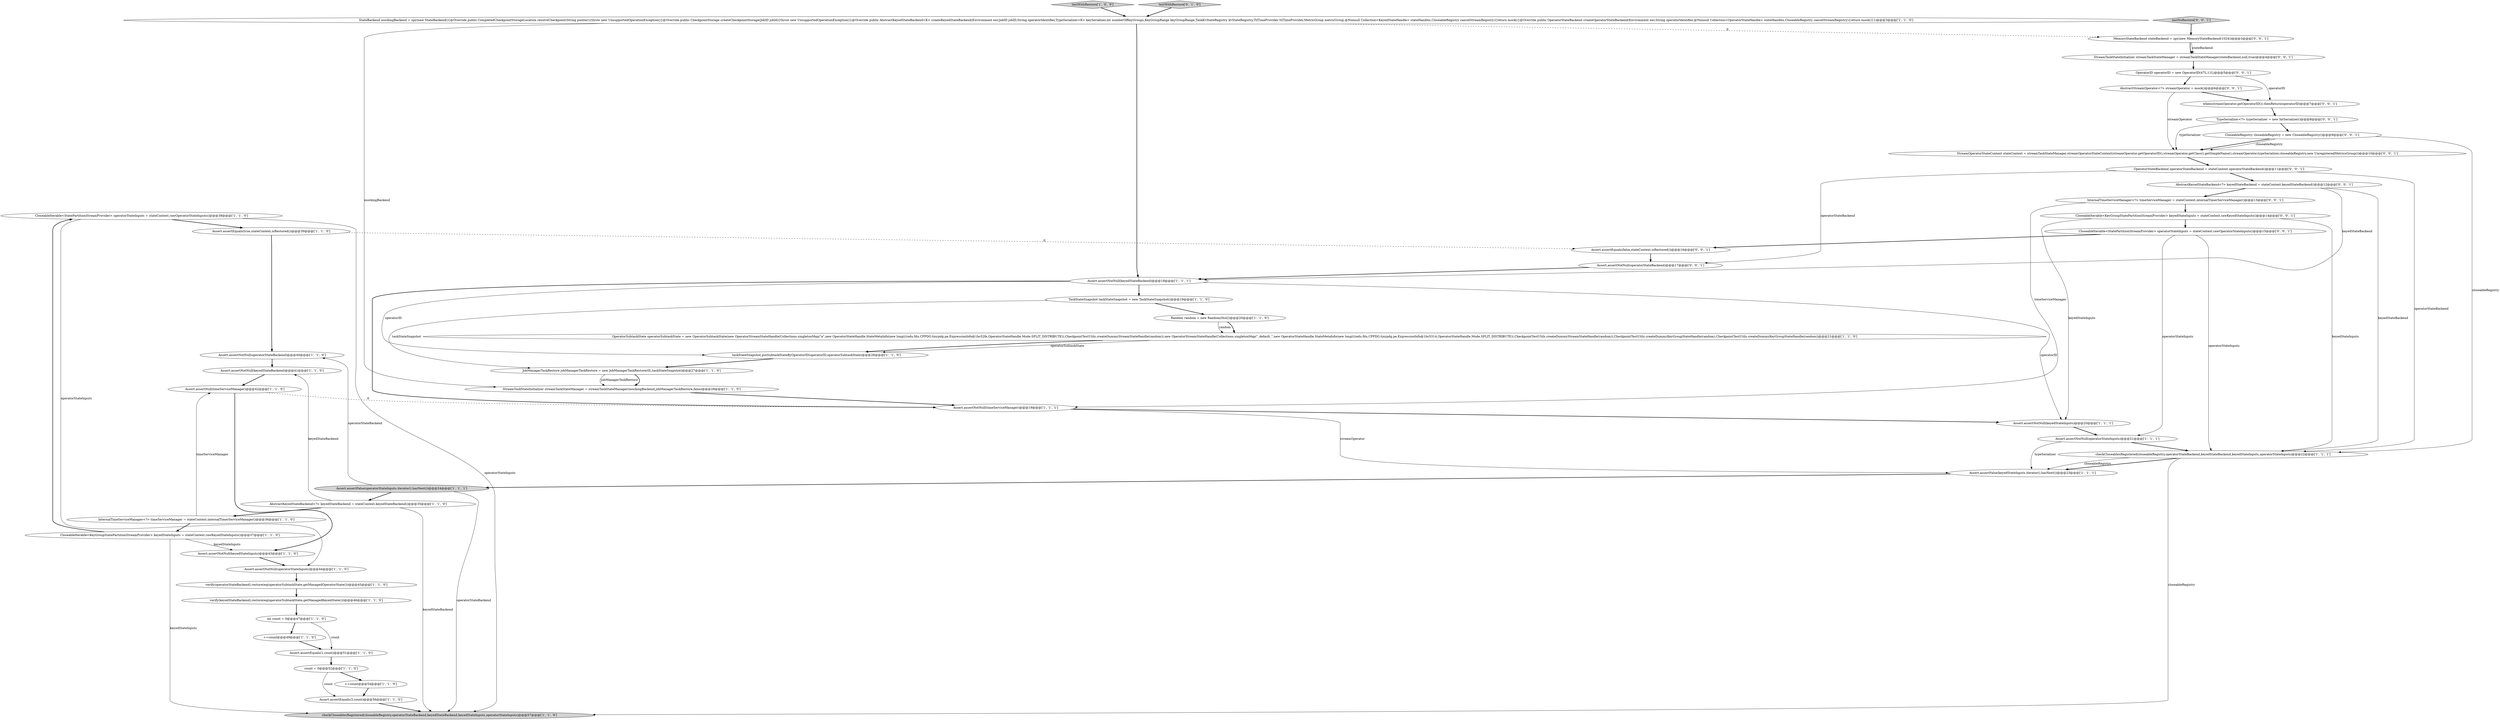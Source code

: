 digraph {
23 [style = filled, label = "count = 0@@@52@@@['1', '1', '0']", fillcolor = white, shape = ellipse image = "AAA0AAABBB1BBB"];
11 [style = filled, label = "StreamTaskStateInitializer streamTaskStateManager = streamTaskStateManager(mockingBackend,jobManagerTaskRestore,false)@@@28@@@['1', '1', '0']", fillcolor = white, shape = ellipse image = "AAA0AAABBB1BBB"];
31 [style = filled, label = "CloseableIterable<StatePartitionStreamProvider> operatorStateInputs = stateContext.rawOperatorStateInputs()@@@38@@@['1', '1', '0']", fillcolor = white, shape = ellipse image = "AAA0AAABBB1BBB"];
4 [style = filled, label = "Random random = new Random(0x42)@@@20@@@['1', '1', '0']", fillcolor = white, shape = ellipse image = "AAA0AAABBB1BBB"];
43 [style = filled, label = "AbstractKeyedStateBackend<?> keyedStateBackend = stateContext.keyedStateBackend()@@@12@@@['0', '0', '1']", fillcolor = white, shape = ellipse image = "AAA0AAABBB3BBB"];
41 [style = filled, label = "OperatorID operatorID = new OperatorID(47L,11L)@@@5@@@['0', '0', '1']", fillcolor = white, shape = ellipse image = "AAA0AAABBB3BBB"];
49 [style = filled, label = "AbstractStreamOperator<?> streamOperator = mock()@@@6@@@['0', '0', '1']", fillcolor = white, shape = ellipse image = "AAA0AAABBB3BBB"];
2 [style = filled, label = "++count@@@49@@@['1', '1', '0']", fillcolor = white, shape = ellipse image = "AAA0AAABBB1BBB"];
24 [style = filled, label = "Assert.assertNotNull(operatorStateInputs)@@@44@@@['1', '1', '0']", fillcolor = white, shape = ellipse image = "AAA0AAABBB1BBB"];
0 [style = filled, label = "TaskStateSnapshot taskStateSnapshot = new TaskStateSnapshot()@@@19@@@['1', '1', '0']", fillcolor = white, shape = ellipse image = "AAA0AAABBB1BBB"];
32 [style = filled, label = "Assert.assertNotNull(timeServiceManager)@@@19@@@['1', '1', '1']", fillcolor = white, shape = ellipse image = "AAA0AAABBB1BBB"];
36 [style = filled, label = "CloseableRegistry closeableRegistry = new CloseableRegistry()@@@9@@@['0', '0', '1']", fillcolor = white, shape = ellipse image = "AAA0AAABBB3BBB"];
10 [style = filled, label = "Assert.assertNotNull(keyedStateInputs)@@@43@@@['1', '1', '0']", fillcolor = white, shape = ellipse image = "AAA0AAABBB1BBB"];
13 [style = filled, label = "verify(operatorStateBackend).restore(eq(operatorSubtaskState.getManagedOperatorState()))@@@45@@@['1', '1', '0']", fillcolor = white, shape = ellipse image = "AAA0AAABBB1BBB"];
16 [style = filled, label = "Assert.assertFalse(operatorStateInputs.iterator().hasNext())@@@24@@@['1', '1', '1']", fillcolor = lightgray, shape = ellipse image = "AAA0AAABBB1BBB"];
30 [style = filled, label = "Assert.assertEquals(true,stateContext.isRestored())@@@39@@@['1', '1', '0']", fillcolor = white, shape = ellipse image = "AAA0AAABBB1BBB"];
47 [style = filled, label = "CloseableIterable<KeyGroupStatePartitionStreamProvider> keyedStateInputs = stateContext.rawKeyedStateInputs()@@@14@@@['0', '0', '1']", fillcolor = white, shape = ellipse image = "AAA0AAABBB3BBB"];
44 [style = filled, label = "StreamOperatorStateContext stateContext = streamTaskStateManager.streamOperatorStateContext(streamOperator.getOperatorID(),streamOperator.getClass().getSimpleName(),streamOperator,typeSerializer,closeableRegistry,new UnregisteredMetricsGroup())@@@10@@@['0', '0', '1']", fillcolor = white, shape = ellipse image = "AAA0AAABBB3BBB"];
1 [style = filled, label = "Assert.assertNotNull(keyedStateInputs)@@@20@@@['1', '1', '1']", fillcolor = white, shape = ellipse image = "AAA0AAABBB1BBB"];
45 [style = filled, label = "MemoryStateBackend stateBackend = spy(new MemoryStateBackend(1024))@@@3@@@['0', '0', '1']", fillcolor = white, shape = ellipse image = "AAA0AAABBB3BBB"];
19 [style = filled, label = "int count = 0@@@47@@@['1', '1', '0']", fillcolor = white, shape = ellipse image = "AAA0AAABBB1BBB"];
35 [style = filled, label = "CloseableIterable<StatePartitionStreamProvider> operatorStateInputs = stateContext.rawOperatorStateInputs()@@@15@@@['0', '0', '1']", fillcolor = white, shape = ellipse image = "AAA0AAABBB3BBB"];
42 [style = filled, label = "Assert.assertNotNull(operatorStateBackend)@@@17@@@['0', '0', '1']", fillcolor = white, shape = ellipse image = "AAA0AAABBB3BBB"];
7 [style = filled, label = "checkCloseablesRegistered(closeableRegistry,operatorStateBackend,keyedStateBackend,keyedStateInputs,operatorStateInputs)@@@22@@@['1', '1', '1']", fillcolor = white, shape = ellipse image = "AAA0AAABBB1BBB"];
29 [style = filled, label = "Assert.assertEquals(3,count)@@@56@@@['1', '1', '0']", fillcolor = white, shape = ellipse image = "AAA0AAABBB1BBB"];
14 [style = filled, label = "verify(keyedStateBackend).restore(eq(operatorSubtaskState.getManagedKeyedState()))@@@46@@@['1', '1', '0']", fillcolor = white, shape = ellipse image = "AAA0AAABBB1BBB"];
26 [style = filled, label = "CloseableIterable<KeyGroupStatePartitionStreamProvider> keyedStateInputs = stateContext.rawKeyedStateInputs()@@@37@@@['1', '1', '0']", fillcolor = white, shape = ellipse image = "AAA0AAABBB1BBB"];
3 [style = filled, label = "StateBackend mockingBackend = spy(new StateBackend(){@Override public CompletedCheckpointStorageLocation resolveCheckpoint(String pointer){throw new UnsupportedOperationException()}@Override public CheckpointStorage createCheckpointStorage(JobID jobId){throw new UnsupportedOperationException()}@Override public AbstractKeyedStateBackend<K> createKeyedStateBackend(Environment env,JobID jobID,String operatorIdentifier,TypeSerializer<K> keySerializer,int numberOfKeyGroups,KeyGroupRange keyGroupRange,TaskKvStateRegistry kvStateRegistry,TtlTimeProvider ttlTimeProvider,MetricGroup metricGroup,@Nonnull Collection<KeyedStateHandle> stateHandles,CloseableRegistry cancelStreamRegistry){return mock()}@Override public OperatorStateBackend createOperatorStateBackend(Environment env,String operatorIdentifier,@Nonnull Collection<OperatorStateHandle> stateHandles,CloseableRegistry cancelStreamRegistry){return mock()}})@@@3@@@['1', '1', '0']", fillcolor = white, shape = ellipse image = "AAA0AAABBB1BBB"];
27 [style = filled, label = "AbstractKeyedStateBackend<?> keyedStateBackend = stateContext.keyedStateBackend()@@@35@@@['1', '1', '0']", fillcolor = white, shape = ellipse image = "AAA0AAABBB1BBB"];
20 [style = filled, label = "Assert.assertNotNull(operatorStateBackend)@@@40@@@['1', '1', '0']", fillcolor = white, shape = ellipse image = "AAA0AAABBB1BBB"];
38 [style = filled, label = "Assert.assertEquals(false,stateContext.isRestored())@@@16@@@['0', '0', '1']", fillcolor = white, shape = ellipse image = "AAA0AAABBB3BBB"];
5 [style = filled, label = "testWithRestore['1', '0', '0']", fillcolor = lightgray, shape = diamond image = "AAA0AAABBB1BBB"];
46 [style = filled, label = "TypeSerializer<?> typeSerializer = new IntSerializer()@@@8@@@['0', '0', '1']", fillcolor = white, shape = ellipse image = "AAA0AAABBB3BBB"];
34 [style = filled, label = "testWithRestore['0', '1', '0']", fillcolor = lightgray, shape = diamond image = "AAA0AAABBB2BBB"];
21 [style = filled, label = "Assert.assertNull(timeServiceManager)@@@42@@@['1', '1', '0']", fillcolor = white, shape = ellipse image = "AAA0AAABBB1BBB"];
50 [style = filled, label = "when(streamOperator.getOperatorID()).thenReturn(operatorID)@@@7@@@['0', '0', '1']", fillcolor = white, shape = ellipse image = "AAA0AAABBB3BBB"];
8 [style = filled, label = "Assert.assertEquals(1,count)@@@51@@@['1', '1', '0']", fillcolor = white, shape = ellipse image = "AAA0AAABBB1BBB"];
37 [style = filled, label = "OperatorStateBackend operatorStateBackend = stateContext.operatorStateBackend()@@@11@@@['0', '0', '1']", fillcolor = white, shape = ellipse image = "AAA0AAABBB3BBB"];
39 [style = filled, label = "StreamTaskStateInitializer streamTaskStateManager = streamTaskStateManager(stateBackend,null,true)@@@4@@@['0', '0', '1']", fillcolor = white, shape = ellipse image = "AAA0AAABBB3BBB"];
22 [style = filled, label = "OperatorSubtaskState operatorSubtaskState = new OperatorSubtaskState(new OperatorStreamStateHandle(Collections.singletonMap(\"a\",new OperatorStateHandle.StateMetaInfo(new long((((edu.fdu.CPPDG.tinypdg.pe.ExpressionInfo@1bc52fe,OperatorStateHandle.Mode.SPLIT_DISTRIBUTE)),CheckpointTestUtils.createDummyStreamStateHandle(random)),new OperatorStreamStateHandle(Collections.singletonMap(\"_default_\",new OperatorStateHandle.StateMetaInfo(new long((((edu.fdu.CPPDG.tinypdg.pe.ExpressionInfo@1bc5314,OperatorStateHandle.Mode.SPLIT_DISTRIBUTE)),CheckpointTestUtils.createDummyStreamStateHandle(random)),CheckpointTestUtils.createDummyKeyGroupStateHandle(random),CheckpointTestUtils.createDummyKeyGroupStateHandle(random))@@@21@@@['1', '1', '0']", fillcolor = white, shape = ellipse image = "AAA0AAABBB1BBB"];
28 [style = filled, label = "++count@@@54@@@['1', '1', '0']", fillcolor = white, shape = ellipse image = "AAA0AAABBB1BBB"];
17 [style = filled, label = "Assert.assertNotNull(keyedStateBackend)@@@18@@@['1', '1', '1']", fillcolor = white, shape = ellipse image = "AAA0AAABBB1BBB"];
48 [style = filled, label = "testNoRestore['0', '0', '1']", fillcolor = lightgray, shape = diamond image = "AAA0AAABBB3BBB"];
6 [style = filled, label = "taskStateSnapshot.putSubtaskStateByOperatorID(operatorID,operatorSubtaskState)@@@26@@@['1', '1', '0']", fillcolor = white, shape = ellipse image = "AAA0AAABBB1BBB"];
9 [style = filled, label = "checkCloseablesRegistered(closeableRegistry,operatorStateBackend,keyedStateBackend,keyedStateInputs,operatorStateInputs)@@@57@@@['1', '1', '0']", fillcolor = lightgray, shape = ellipse image = "AAA0AAABBB1BBB"];
33 [style = filled, label = "JobManagerTaskRestore jobManagerTaskRestore = new JobManagerTaskRestore(0L,taskStateSnapshot)@@@27@@@['1', '1', '0']", fillcolor = white, shape = ellipse image = "AAA0AAABBB1BBB"];
12 [style = filled, label = "Assert.assertFalse(keyedStateInputs.iterator().hasNext())@@@23@@@['1', '1', '1']", fillcolor = white, shape = ellipse image = "AAA0AAABBB1BBB"];
40 [style = filled, label = "InternalTimeServiceManager<?> timeServiceManager = stateContext.internalTimerServiceManager()@@@13@@@['0', '0', '1']", fillcolor = white, shape = ellipse image = "AAA0AAABBB3BBB"];
15 [style = filled, label = "Assert.assertNotNull(operatorStateInputs)@@@21@@@['1', '1', '1']", fillcolor = white, shape = ellipse image = "AAA0AAABBB1BBB"];
25 [style = filled, label = "Assert.assertNotNull(keyedStateBackend)@@@41@@@['1', '1', '0']", fillcolor = white, shape = ellipse image = "AAA0AAABBB1BBB"];
18 [style = filled, label = "InternalTimeServiceManager<?> timeServiceManager = stateContext.internalTimerServiceManager()@@@36@@@['1', '1', '0']", fillcolor = white, shape = ellipse image = "AAA0AAABBB1BBB"];
24->13 [style = bold, label=""];
0->4 [style = bold, label=""];
10->24 [style = bold, label=""];
0->33 [style = solid, label="taskStateSnapshot"];
31->9 [style = solid, label="operatorStateInputs"];
47->7 [style = solid, label="keyedStateInputs"];
43->7 [style = solid, label="keyedStateBackend"];
50->46 [style = bold, label=""];
4->22 [style = bold, label=""];
14->19 [style = bold, label=""];
41->50 [style = solid, label="operatorID"];
3->45 [style = dashed, label="0"];
32->12 [style = solid, label="streamOperator"];
47->1 [style = solid, label="keyedStateInputs"];
12->16 [style = bold, label=""];
20->25 [style = bold, label=""];
39->41 [style = bold, label=""];
44->37 [style = bold, label=""];
43->17 [style = solid, label="keyedStateBackend"];
3->17 [style = bold, label=""];
48->45 [style = bold, label=""];
38->42 [style = bold, label=""];
41->49 [style = bold, label=""];
35->15 [style = solid, label="operatorStateInputs"];
19->8 [style = solid, label="count"];
28->29 [style = bold, label=""];
18->21 [style = solid, label="timeServiceManager"];
7->9 [style = solid, label="closeableRegistry"];
40->47 [style = bold, label=""];
22->6 [style = solid, label="operatorSubtaskState"];
27->25 [style = solid, label="keyedStateBackend"];
26->9 [style = solid, label="keyedStateInputs"];
33->11 [style = bold, label=""];
16->20 [style = solid, label="operatorStateBackend"];
8->23 [style = bold, label=""];
15->7 [style = bold, label=""];
11->32 [style = bold, label=""];
32->1 [style = bold, label=""];
25->21 [style = bold, label=""];
17->32 [style = bold, label=""];
7->12 [style = bold, label=""];
1->15 [style = bold, label=""];
30->38 [style = dashed, label="0"];
19->2 [style = bold, label=""];
49->44 [style = solid, label="streamOperator"];
36->7 [style = solid, label="closeableRegistry"];
4->22 [style = solid, label="random"];
26->10 [style = solid, label="keyedStateInputs"];
22->6 [style = bold, label=""];
3->11 [style = solid, label="mockingBackend"];
16->9 [style = solid, label="operatorStateBackend"];
37->7 [style = solid, label="operatorStateBackend"];
18->26 [style = bold, label=""];
47->35 [style = bold, label=""];
21->10 [style = bold, label=""];
35->7 [style = solid, label="operatorStateInputs"];
2->8 [style = bold, label=""];
30->20 [style = bold, label=""];
21->32 [style = dashed, label="0"];
37->42 [style = solid, label="operatorStateBackend"];
36->44 [style = bold, label=""];
43->40 [style = bold, label=""];
16->27 [style = bold, label=""];
42->17 [style = bold, label=""];
7->12 [style = solid, label="closeableRegistry"];
31->30 [style = bold, label=""];
5->3 [style = bold, label=""];
46->36 [style = bold, label=""];
31->24 [style = solid, label="operatorStateInputs"];
17->0 [style = bold, label=""];
29->9 [style = bold, label=""];
15->12 [style = solid, label="typeSerializer"];
37->43 [style = bold, label=""];
26->31 [style = bold, label=""];
17->6 [style = solid, label="operatorID"];
27->9 [style = solid, label="keyedStateBackend"];
34->3 [style = bold, label=""];
6->33 [style = bold, label=""];
46->44 [style = solid, label="typeSerializer"];
23->29 [style = solid, label="count"];
36->44 [style = solid, label="closeableRegistry"];
40->32 [style = solid, label="timeServiceManager"];
35->38 [style = bold, label=""];
27->18 [style = bold, label=""];
33->11 [style = solid, label="jobManagerTaskRestore"];
23->28 [style = bold, label=""];
17->1 [style = solid, label="operatorID"];
13->14 [style = bold, label=""];
45->39 [style = bold, label=""];
49->50 [style = bold, label=""];
45->39 [style = solid, label="stateBackend"];
}
